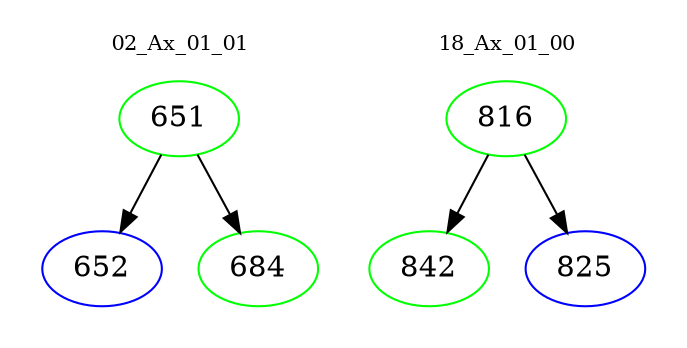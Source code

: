 digraph{
subgraph cluster_0 {
color = white
label = "02_Ax_01_01";
fontsize=10;
T0_651 [label="651", color="green"]
T0_651 -> T0_652 [color="black"]
T0_652 [label="652", color="blue"]
T0_651 -> T0_684 [color="black"]
T0_684 [label="684", color="green"]
}
subgraph cluster_1 {
color = white
label = "18_Ax_01_00";
fontsize=10;
T1_816 [label="816", color="green"]
T1_816 -> T1_842 [color="black"]
T1_842 [label="842", color="green"]
T1_816 -> T1_825 [color="black"]
T1_825 [label="825", color="blue"]
}
}

